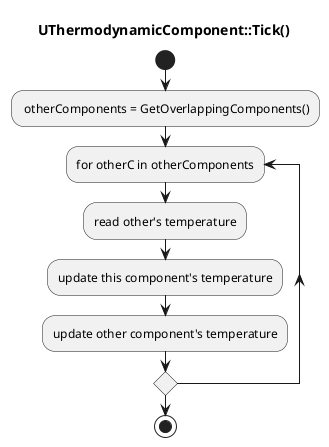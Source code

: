 @startuml
title UThermodynamicComponent::Tick()

start
: otherComponents = GetOverlappingComponents();

repeat :for otherC in otherComponents;
  :read other's temperature;
  :update this component's temperature;
  :update other component's temperature;
repeat while

stop

@enduml